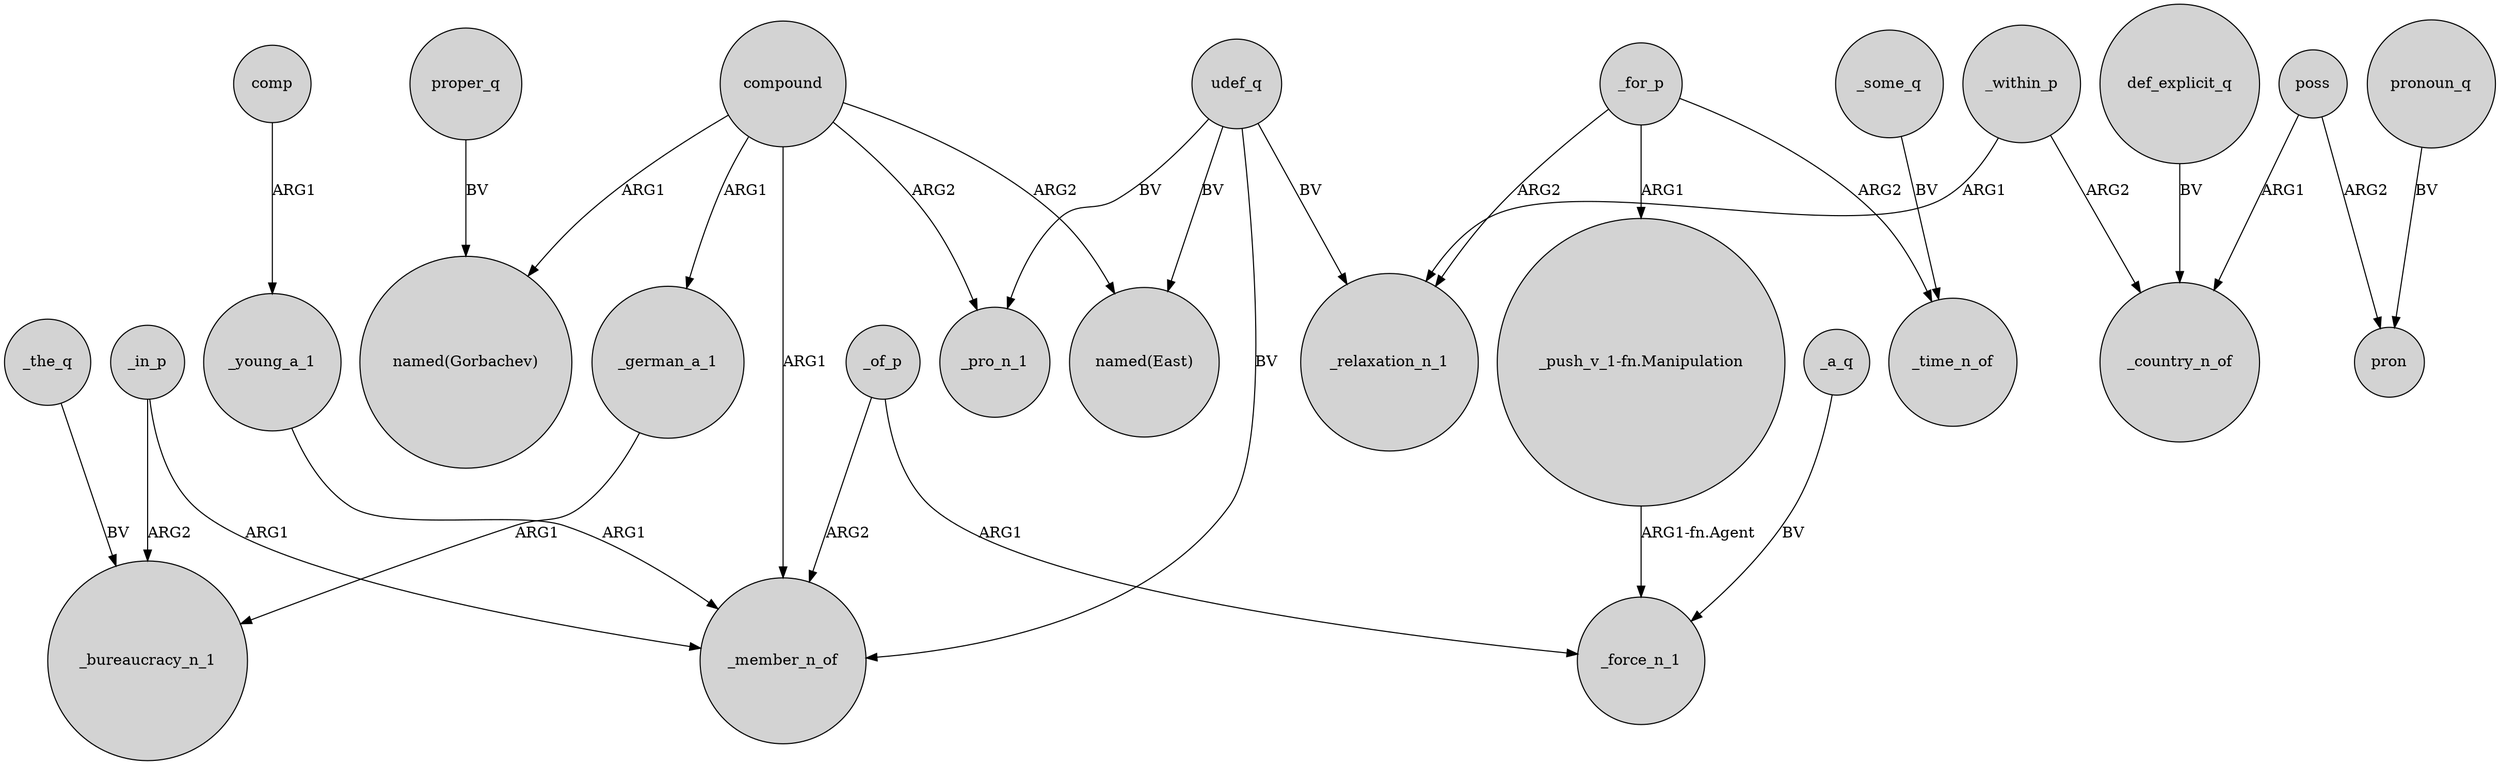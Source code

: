 digraph {
	node [shape=circle style=filled]
	_the_q -> _bureaucracy_n_1 [label=BV]
	_a_q -> _force_n_1 [label=BV]
	_in_p -> _bureaucracy_n_1 [label=ARG2]
	_within_p -> _country_n_of [label=ARG2]
	poss -> pron [label=ARG2]
	compound -> _pro_n_1 [label=ARG2]
	_of_p -> _force_n_1 [label=ARG1]
	_for_p -> "_push_v_1-fn.Manipulation" [label=ARG1]
	_within_p -> _relaxation_n_1 [label=ARG1]
	udef_q -> "named(East)" [label=BV]
	compound -> "named(Gorbachev)" [label=ARG1]
	_for_p -> _time_n_of [label=ARG2]
	_for_p -> _relaxation_n_1 [label=ARG2]
	pronoun_q -> pron [label=BV]
	def_explicit_q -> _country_n_of [label=BV]
	_of_p -> _member_n_of [label=ARG2]
	"_push_v_1-fn.Manipulation" -> _force_n_1 [label="ARG1-fn.Agent"]
	_german_a_1 -> _bureaucracy_n_1 [label=ARG1]
	udef_q -> _pro_n_1 [label=BV]
	udef_q -> _member_n_of [label=BV]
	poss -> _country_n_of [label=ARG1]
	_in_p -> _member_n_of [label=ARG1]
	compound -> _member_n_of [label=ARG1]
	comp -> _young_a_1 [label=ARG1]
	udef_q -> _relaxation_n_1 [label=BV]
	proper_q -> "named(Gorbachev)" [label=BV]
	_some_q -> _time_n_of [label=BV]
	_young_a_1 -> _member_n_of [label=ARG1]
	compound -> "named(East)" [label=ARG2]
	compound -> _german_a_1 [label=ARG1]
}
